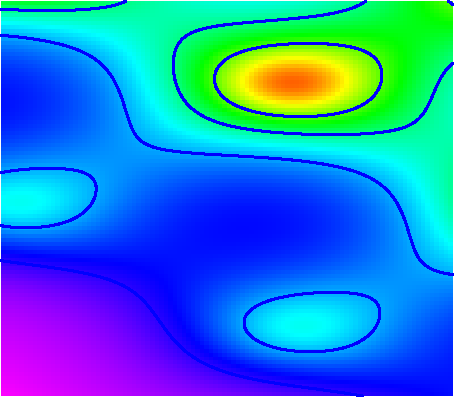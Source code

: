 import graph;
import palette;
import contour;
size(8cm,7cm,IgnoreAspect);
real f(real x,real y) {return (x+y)/(2+cos(x)*sin(y));}
bounds range=image(f,Automatic,(0,0),(5,10),100,Rainbow());
real[] levels={2,4,6,8};
guide[][] pl=contour(f,(0,0),(5,10),levels);
draw(pl,blue+1bp);
